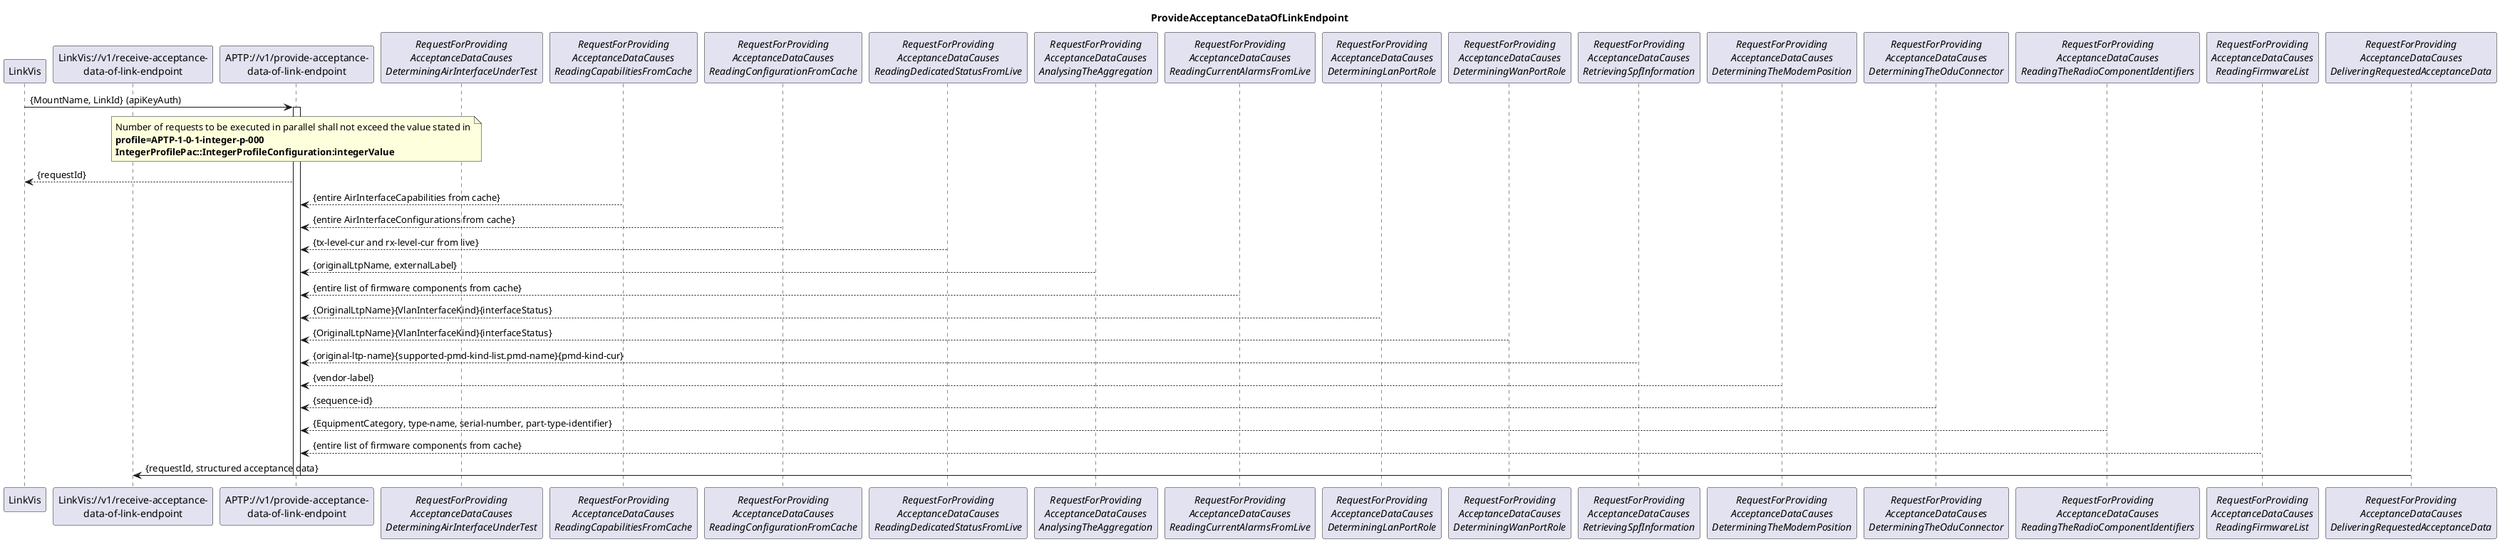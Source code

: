 @startuml ProvideAcceptanceDataOfLinkEndpoint
skinparam responseMessageBelowArrow true

title
ProvideAcceptanceDataOfLinkEndpoint
end title

participant "LinkVis" as LinkVis
participant "LinkVis://v1/receive-acceptance-\ndata-of-link-endpoint" as LinkVisReceiveAcc
participant "APTP://v1/provide-acceptance-\ndata-of-link-endpoint" as APTP
participant "<i>RequestForProviding\n<i>AcceptanceDataCauses\n<i>DeterminingAirInterfaceUnderTest</i>" as LTPs
participant "<i>RequestForProviding\n<i>AcceptanceDataCauses\n<i>ReadingCapabilitiesFromCache</i>" as MwdiCapa
participant "<i>RequestForProviding\n<i>AcceptanceDataCauses\n<i>ReadingConfigurationFromCache</i>" as MwdiConfig
participant "<i>RequestForProviding\n<i>AcceptanceDataCauses\n<i>ReadingDedicatedStatusFromLive</i>" as Status
participant "<i>RequestForProviding\n<i>AcceptanceDataCauses\n<i>AnalysingTheAggregation</i>" as Aggregation
participant "<i>RequestForProviding\n<i>AcceptanceDataCauses\n<i>ReadingCurrentAlarmsFromLive</i>" as Alarms
participant "<i>RequestForProviding\n<i>AcceptanceDataCauses\n<i>DeterminingLanPortRole</i>" as LanPortRole
participant "<i>RequestForProviding\n<i>AcceptanceDataCauses\n<i>DeterminingWanPortRole</i>" as WanPortRole
participant "<i>RequestForProviding\n<i>AcceptanceDataCauses\n<i>RetrievingSpfInformation</i>" as Sfp
participant "<i>RequestForProviding\n<i>AcceptanceDataCauses\n<i>DeterminingTheModemPosition</i>" as Modem
participant "<i>RequestForProviding\n<i>AcceptanceDataCauses\n<i>DeterminingTheOduConnector</i>" as Odu
participant "<i>RequestForProviding\n<i>AcceptanceDataCauses\n<i>ReadingTheRadioComponentIdentifiers</i>" as RadioComponents
participant "<i>RequestForProviding\n<i>AcceptanceDataCauses\n<i>ReadingFirmwareList</i>" as Firmware
participant "<i>RequestForProviding\n<i>AcceptanceDataCauses\n<i>DeliveringRequestedAcceptanceData</i>" as Delivery

LinkVis -> APTP: {MountName, LinkId} (apiKeyAuth)

note over APTP
Number of requests to be executed in parallel shall not exceed the value stated in
<b>profile=APTP-1-0-1-integer-p-000</b>
<b>IntegerProfilePac::IntegerProfileConfiguration:integerValue</b>
end note

activate APTP

APTP --> LinkVis: {requestId}


MwdiCapa --> APTP: {entire AirInterfaceCapabilities from cache}
MwdiConfig --> APTP: {entire AirInterfaceConfigurations from cache}
Status --> APTP: {tx-level-cur and rx-level-cur from live}
Aggregation --> APTP: {originalLtpName, externalLabel}
Alarms --> APTP: {entire list of firmware components from cache}
LanPortRole --> APTP: {OriginalLtpName}{VlanInterfaceKind}{interfaceStatus}
WanPortRole --> APTP: {OriginalLtpName}{VlanInterfaceKind}{interfaceStatus}
Sfp --> APTP: {original-ltp-name}{supported-pmd-kind-list.pmd-name}{pmd-kind-cur}
Modem --> APTP: {vendor-label}
Odu --> APTP: {sequence-id}
RadioComponents --> APTP: {EquipmentCategory, type-name, serial-number, part-type-identifier}
Firmware --> APTP: {entire list of firmware components from cache}
Delivery -> LinkVisReceiveAcc: {requestId, structured acceptance data}


deactivate APTP

@enduml